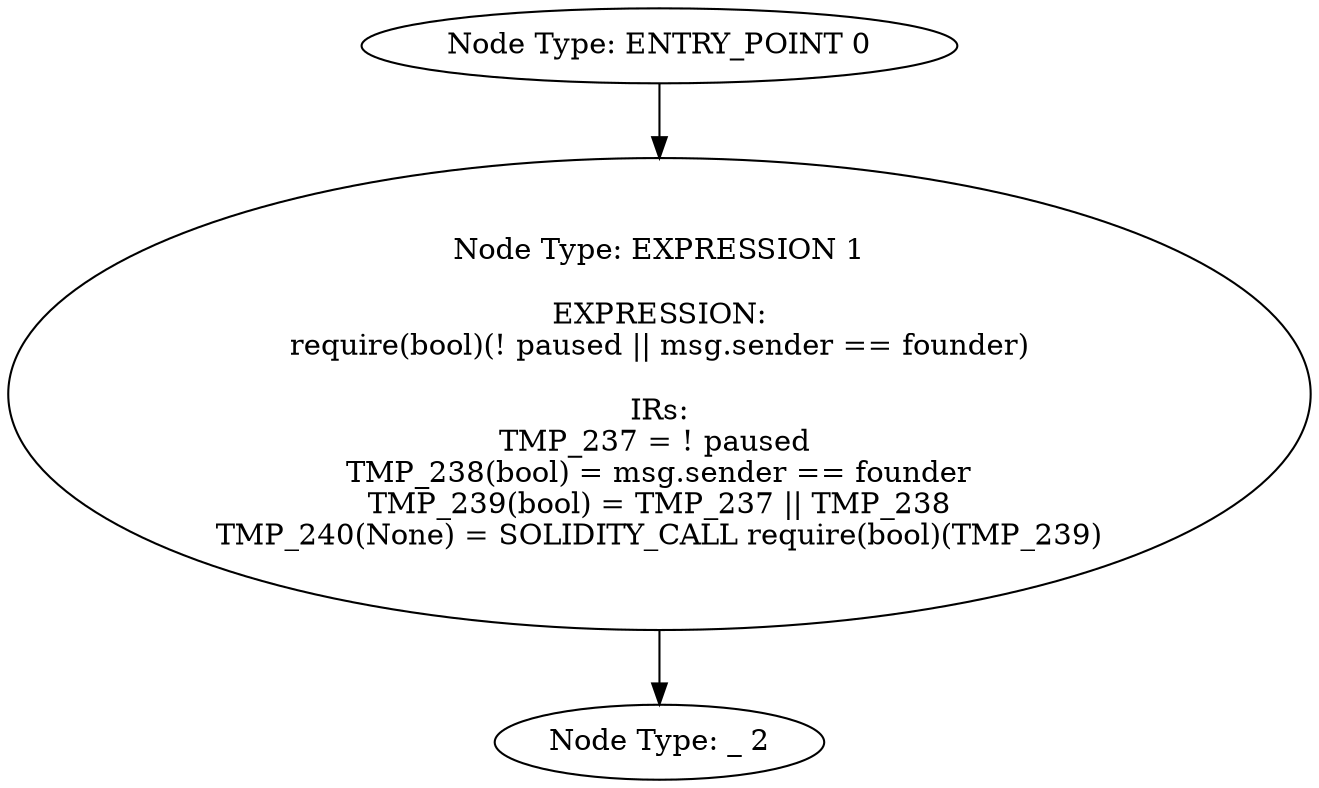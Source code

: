 digraph{
0[label="Node Type: ENTRY_POINT 0
"];
0->1;
1[label="Node Type: EXPRESSION 1

EXPRESSION:
require(bool)(! paused || msg.sender == founder)

IRs:
TMP_237 = ! paused 
TMP_238(bool) = msg.sender == founder
TMP_239(bool) = TMP_237 || TMP_238
TMP_240(None) = SOLIDITY_CALL require(bool)(TMP_239)"];
1->2;
2[label="Node Type: _ 2
"];
}
